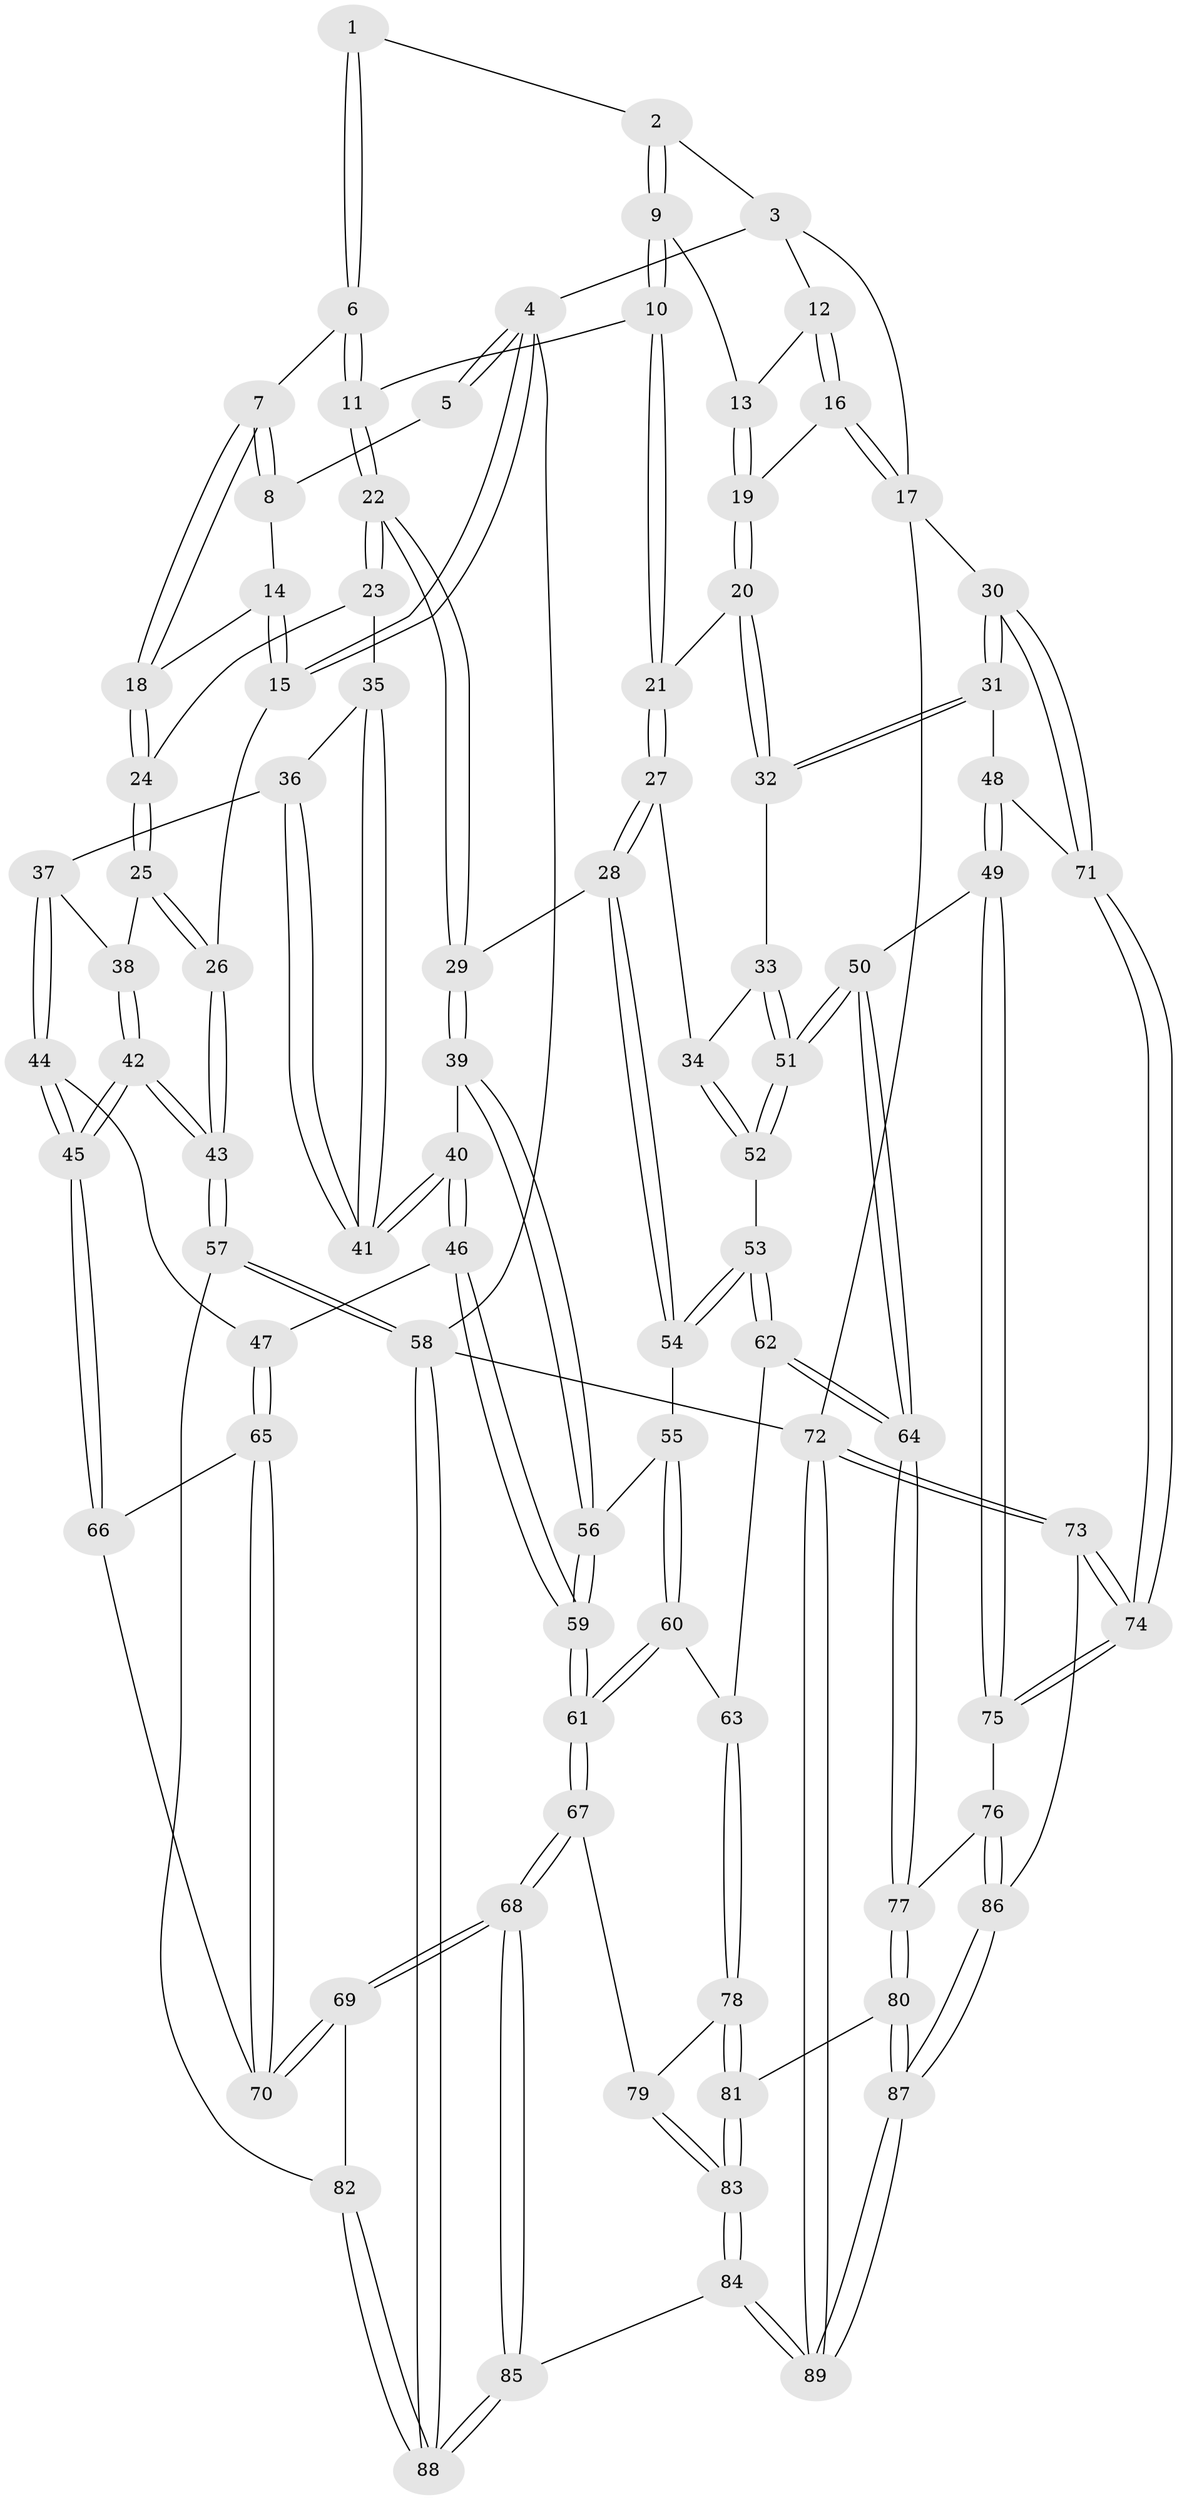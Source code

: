 // Generated by graph-tools (version 1.1) at 2025/03/03/09/25 03:03:14]
// undirected, 89 vertices, 219 edges
graph export_dot {
graph [start="1"]
  node [color=gray90,style=filled];
  1 [pos="+0.27409022171081565+0"];
  2 [pos="+0.5995145461460502+0"];
  3 [pos="+0.8148544355197286+0"];
  4 [pos="+0+0"];
  5 [pos="+0.14381320622487878+0"];
  6 [pos="+0.35790128272043853+0.18882068149681155"];
  7 [pos="+0.3137564703186625+0.19160941956243532"];
  8 [pos="+0.18413615699506203+0.08273991869398432"];
  9 [pos="+0.5564316487794259+0.09104647703338994"];
  10 [pos="+0.43087221656194824+0.22204686915663774"];
  11 [pos="+0.4207118088287049+0.22416828653162765"];
  12 [pos="+0.823915018707299+0.07990199917351312"];
  13 [pos="+0.6913935048427389+0.17110140759468045"];
  14 [pos="+0.12329075778882408+0.1466101852697662"];
  15 [pos="+0+0"];
  16 [pos="+0.9463958203438079+0.2542881063580793"];
  17 [pos="+1+0.36914223210010827"];
  18 [pos="+0.16130431558399533+0.2508510745364651"];
  19 [pos="+0.7108498211718469+0.24408524164267748"];
  20 [pos="+0.667758606706145+0.32965946935316404"];
  21 [pos="+0.5798731744217202+0.33281325313875193"];
  22 [pos="+0.361731122299558+0.3941332342836656"];
  23 [pos="+0.19276829543332996+0.3750502400151487"];
  24 [pos="+0.12539911878420254+0.2973120176549857"];
  25 [pos="+0.040586945214192253+0.31680370388311263"];
  26 [pos="+0+0.22993118287802447"];
  27 [pos="+0.5492358971029203+0.4679531687944035"];
  28 [pos="+0.46635409208574546+0.5050006642638465"];
  29 [pos="+0.36224694993006007+0.39733300659546916"];
  30 [pos="+1+0.4317487454609706"];
  31 [pos="+0.761344958484912+0.4298995263842225"];
  32 [pos="+0.7501669747259325+0.4263453920667332"];
  33 [pos="+0.6638515239519633+0.48691769350242475"];
  34 [pos="+0.5732976652126599+0.4814942943327066"];
  35 [pos="+0.19264388803356025+0.3759475226800615"];
  36 [pos="+0.14512396913495978+0.4759586078826041"];
  37 [pos="+0.12303359304038967+0.48542736928119234"];
  38 [pos="+0.06745610264895961+0.44685029308758994"];
  39 [pos="+0.27146501136368767+0.5286503649649403"];
  40 [pos="+0.26151240122927866+0.5338787210415255"];
  41 [pos="+0.23534830751305502+0.5101009042893315"];
  42 [pos="+0+0.7004913526699346"];
  43 [pos="+0+0.7256928643661802"];
  44 [pos="+0.1105817829336188+0.6093089814416389"];
  45 [pos="+0+0.6903527823292412"];
  46 [pos="+0.22290778192684627+0.6067081113014109"];
  47 [pos="+0.1926534002531107+0.6172921550807671"];
  48 [pos="+0.7185655355094638+0.6472092084827488"];
  49 [pos="+0.7024862435689179+0.6642373877296572"];
  50 [pos="+0.699963777208595+0.6635380365910246"];
  51 [pos="+0.6598747232374075+0.6300339952192551"];
  52 [pos="+0.6116387448946612+0.6157427529710766"];
  53 [pos="+0.5398921197126255+0.6247036324445893"];
  54 [pos="+0.4573309236029469+0.5737473594226951"];
  55 [pos="+0.42619201346631513+0.5998231482057268"];
  56 [pos="+0.4097749023849973+0.5996448167201643"];
  57 [pos="+0+0.7623769517654699"];
  58 [pos="+0+1"];
  59 [pos="+0.2908692824679181+0.6654408990833118"];
  60 [pos="+0.4219598750990412+0.7151808896222274"];
  61 [pos="+0.32492448040660477+0.7824158094526156"];
  62 [pos="+0.5215598582235837+0.7501068946025261"];
  63 [pos="+0.517235423858573+0.7516526420859261"];
  64 [pos="+0.5648695598101848+0.7609505746328901"];
  65 [pos="+0.19257194464204197+0.6678899136757789"];
  66 [pos="+0.11579357955295477+0.7517624353075067"];
  67 [pos="+0.32231954494972154+0.789161936669126"];
  68 [pos="+0.2568685077915332+0.8398347908080555"];
  69 [pos="+0.24861160823712486+0.8381442708576652"];
  70 [pos="+0.20100928023630213+0.7845292262601393"];
  71 [pos="+1+0.45892378269287876"];
  72 [pos="+1+1"];
  73 [pos="+1+0.7202345654104215"];
  74 [pos="+1+0.6533143827440578"];
  75 [pos="+0.7579253491753944+0.755895464177466"];
  76 [pos="+0.7495977480949227+0.8162018398860275"];
  77 [pos="+0.6149612390601862+0.8428328716282308"];
  78 [pos="+0.4930813501036876+0.8071296868090339"];
  79 [pos="+0.40445624384529044+0.8375414348149135"];
  80 [pos="+0.5984592645897895+0.8720067758831331"];
  81 [pos="+0.5224487879163455+0.9072220105981464"];
  82 [pos="+0.13649386190551052+0.8874087270911498"];
  83 [pos="+0.47305651038722274+0.9785556443033911"];
  84 [pos="+0.42920755378906905+1"];
  85 [pos="+0.35875043576488247+1"];
  86 [pos="+0.8117560138356115+0.9504209081401362"];
  87 [pos="+0.7742221241144916+1"];
  88 [pos="+0.09050734528872656+1"];
  89 [pos="+0.7704452185649071+1"];
  1 -- 2;
  1 -- 6;
  1 -- 6;
  2 -- 3;
  2 -- 9;
  2 -- 9;
  3 -- 4;
  3 -- 12;
  3 -- 17;
  4 -- 5;
  4 -- 5;
  4 -- 15;
  4 -- 15;
  4 -- 58;
  5 -- 8;
  6 -- 7;
  6 -- 11;
  6 -- 11;
  7 -- 8;
  7 -- 8;
  7 -- 18;
  7 -- 18;
  8 -- 14;
  9 -- 10;
  9 -- 10;
  9 -- 13;
  10 -- 11;
  10 -- 21;
  10 -- 21;
  11 -- 22;
  11 -- 22;
  12 -- 13;
  12 -- 16;
  12 -- 16;
  13 -- 19;
  13 -- 19;
  14 -- 15;
  14 -- 15;
  14 -- 18;
  15 -- 26;
  16 -- 17;
  16 -- 17;
  16 -- 19;
  17 -- 30;
  17 -- 72;
  18 -- 24;
  18 -- 24;
  19 -- 20;
  19 -- 20;
  20 -- 21;
  20 -- 32;
  20 -- 32;
  21 -- 27;
  21 -- 27;
  22 -- 23;
  22 -- 23;
  22 -- 29;
  22 -- 29;
  23 -- 24;
  23 -- 35;
  24 -- 25;
  24 -- 25;
  25 -- 26;
  25 -- 26;
  25 -- 38;
  26 -- 43;
  26 -- 43;
  27 -- 28;
  27 -- 28;
  27 -- 34;
  28 -- 29;
  28 -- 54;
  28 -- 54;
  29 -- 39;
  29 -- 39;
  30 -- 31;
  30 -- 31;
  30 -- 71;
  30 -- 71;
  31 -- 32;
  31 -- 32;
  31 -- 48;
  32 -- 33;
  33 -- 34;
  33 -- 51;
  33 -- 51;
  34 -- 52;
  34 -- 52;
  35 -- 36;
  35 -- 41;
  35 -- 41;
  36 -- 37;
  36 -- 41;
  36 -- 41;
  37 -- 38;
  37 -- 44;
  37 -- 44;
  38 -- 42;
  38 -- 42;
  39 -- 40;
  39 -- 56;
  39 -- 56;
  40 -- 41;
  40 -- 41;
  40 -- 46;
  40 -- 46;
  42 -- 43;
  42 -- 43;
  42 -- 45;
  42 -- 45;
  43 -- 57;
  43 -- 57;
  44 -- 45;
  44 -- 45;
  44 -- 47;
  45 -- 66;
  45 -- 66;
  46 -- 47;
  46 -- 59;
  46 -- 59;
  47 -- 65;
  47 -- 65;
  48 -- 49;
  48 -- 49;
  48 -- 71;
  49 -- 50;
  49 -- 75;
  49 -- 75;
  50 -- 51;
  50 -- 51;
  50 -- 64;
  50 -- 64;
  51 -- 52;
  51 -- 52;
  52 -- 53;
  53 -- 54;
  53 -- 54;
  53 -- 62;
  53 -- 62;
  54 -- 55;
  55 -- 56;
  55 -- 60;
  55 -- 60;
  56 -- 59;
  56 -- 59;
  57 -- 58;
  57 -- 58;
  57 -- 82;
  58 -- 88;
  58 -- 88;
  58 -- 72;
  59 -- 61;
  59 -- 61;
  60 -- 61;
  60 -- 61;
  60 -- 63;
  61 -- 67;
  61 -- 67;
  62 -- 63;
  62 -- 64;
  62 -- 64;
  63 -- 78;
  63 -- 78;
  64 -- 77;
  64 -- 77;
  65 -- 66;
  65 -- 70;
  65 -- 70;
  66 -- 70;
  67 -- 68;
  67 -- 68;
  67 -- 79;
  68 -- 69;
  68 -- 69;
  68 -- 85;
  68 -- 85;
  69 -- 70;
  69 -- 70;
  69 -- 82;
  71 -- 74;
  71 -- 74;
  72 -- 73;
  72 -- 73;
  72 -- 89;
  72 -- 89;
  73 -- 74;
  73 -- 74;
  73 -- 86;
  74 -- 75;
  74 -- 75;
  75 -- 76;
  76 -- 77;
  76 -- 86;
  76 -- 86;
  77 -- 80;
  77 -- 80;
  78 -- 79;
  78 -- 81;
  78 -- 81;
  79 -- 83;
  79 -- 83;
  80 -- 81;
  80 -- 87;
  80 -- 87;
  81 -- 83;
  81 -- 83;
  82 -- 88;
  82 -- 88;
  83 -- 84;
  83 -- 84;
  84 -- 85;
  84 -- 89;
  84 -- 89;
  85 -- 88;
  85 -- 88;
  86 -- 87;
  86 -- 87;
  87 -- 89;
  87 -- 89;
}

